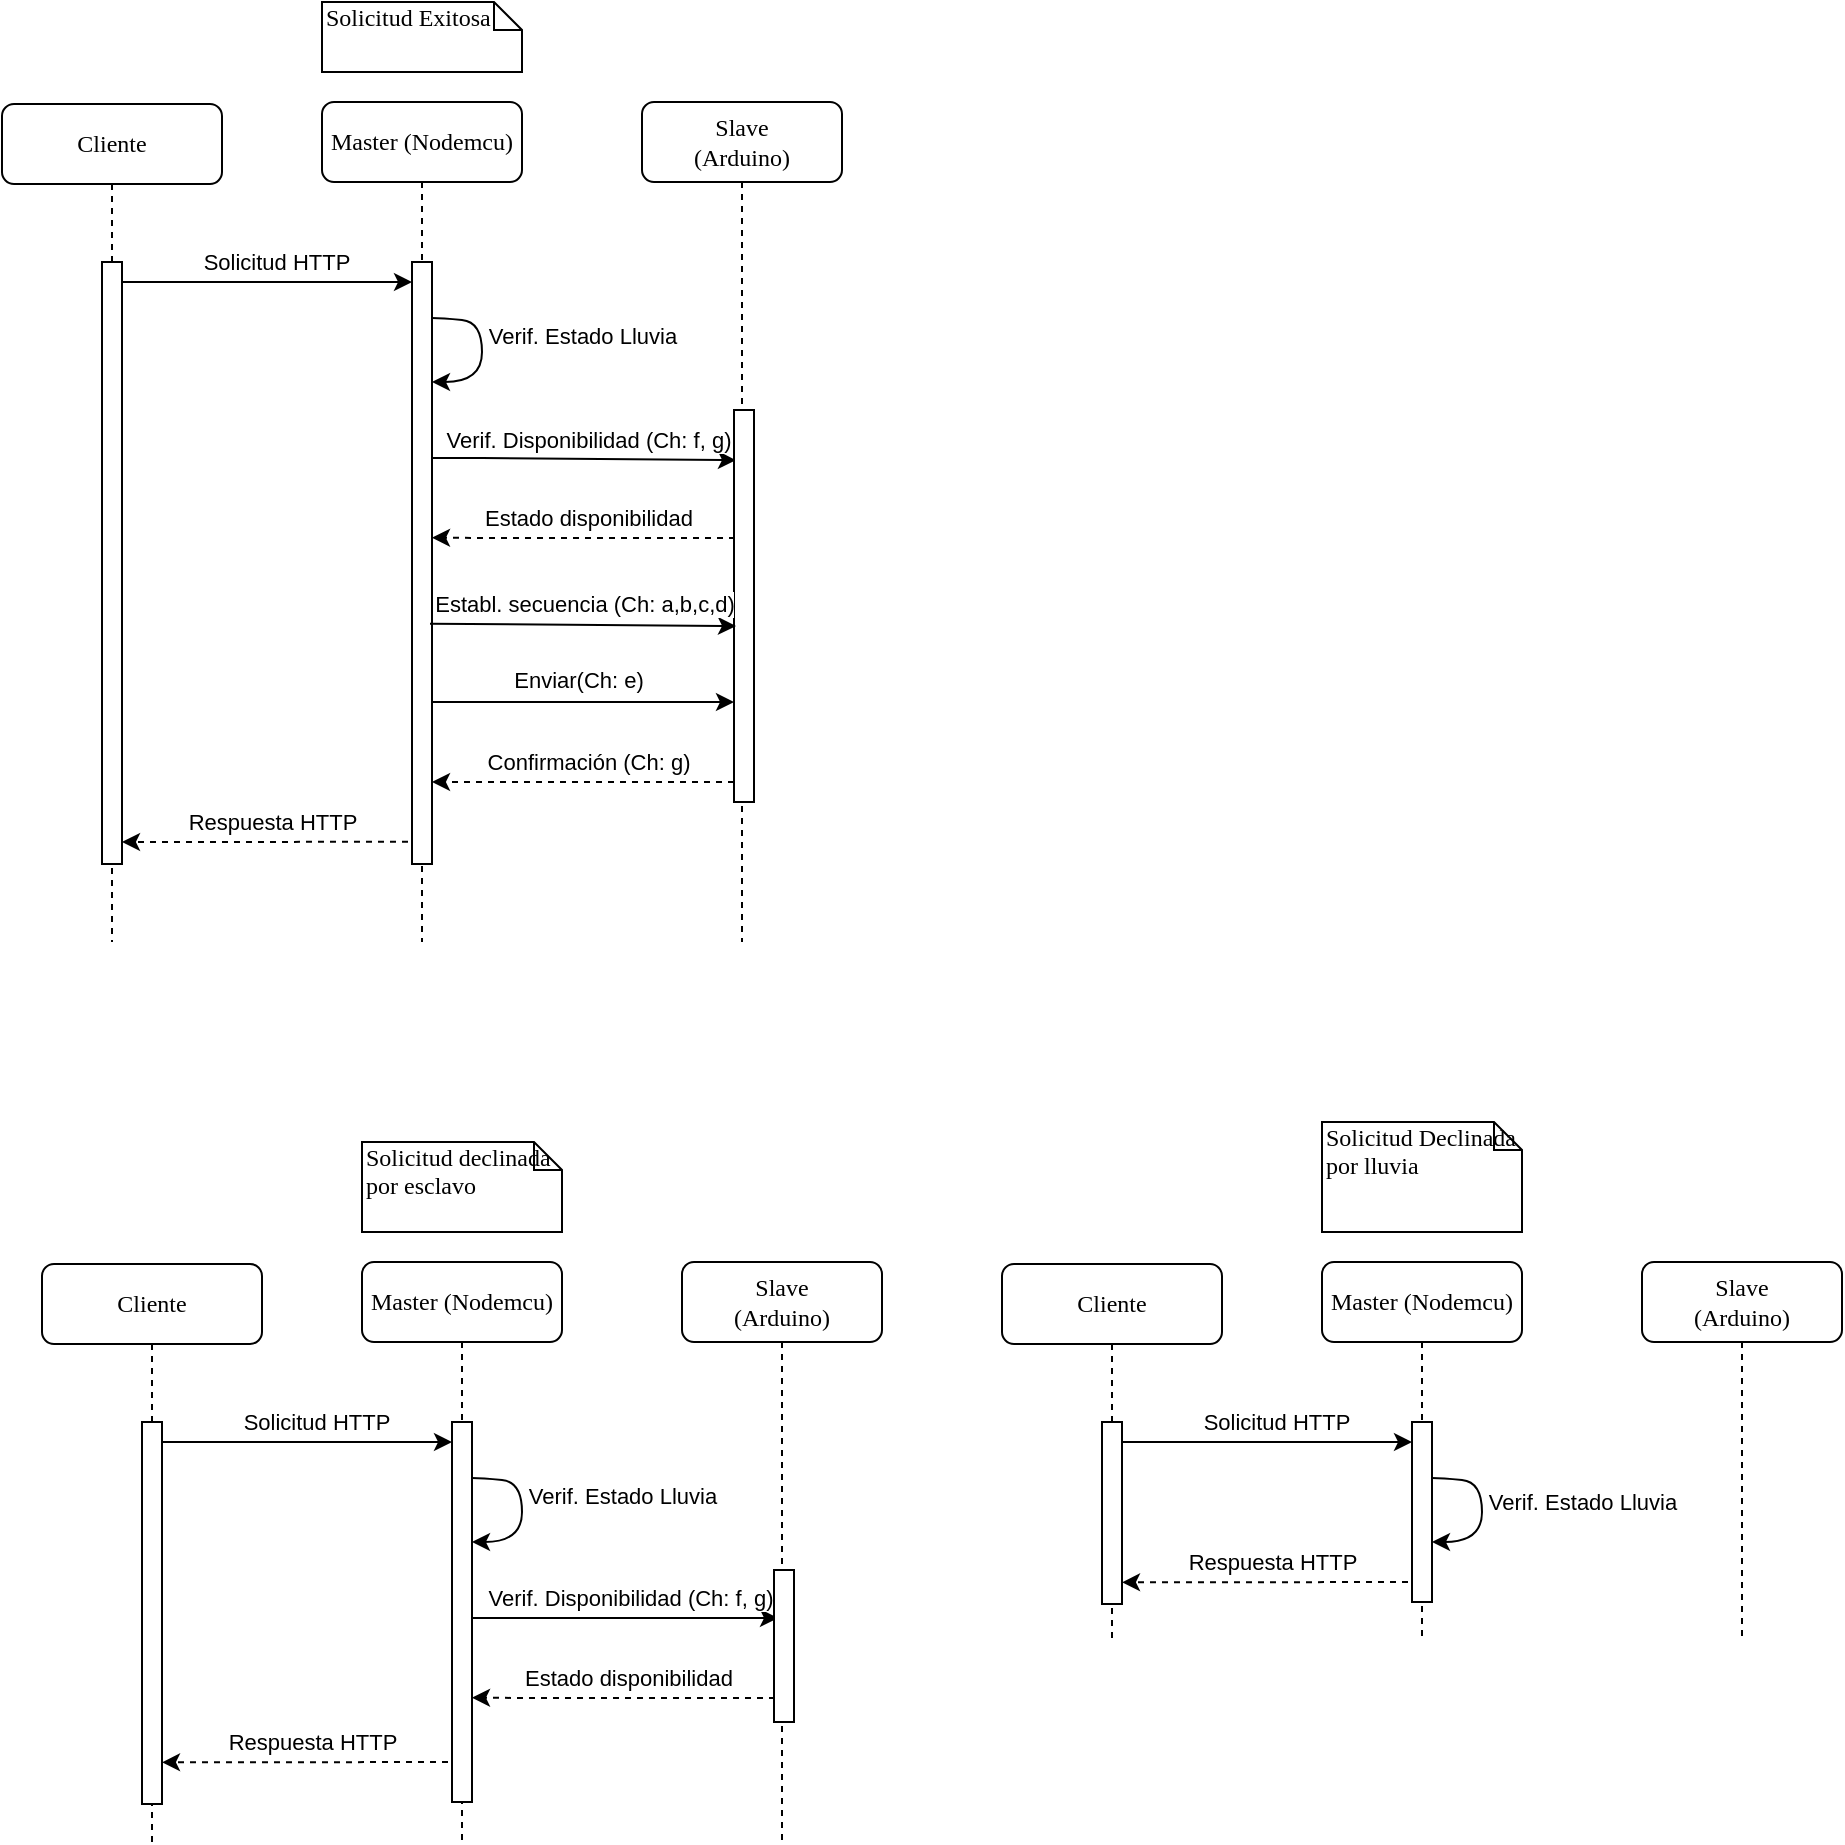 <mxfile version="16.0.2" type="device"><diagram name="Page-1" id="13e1069c-82ec-6db2-03f1-153e76fe0fe0"><mxGraphModel dx="1018" dy="690" grid="1" gridSize="10" guides="1" tooltips="1" connect="1" arrows="1" fold="1" page="1" pageScale="1" pageWidth="1100" pageHeight="850" background="none" math="0" shadow="0"><root><mxCell id="0"/><mxCell id="1" parent="0"/><mxCell id="7baba1c4bc27f4b0-2" value="Master (Nodemcu)" style="shape=umlLifeline;perimeter=lifelinePerimeter;whiteSpace=wrap;html=1;container=1;collapsible=0;recursiveResize=0;outlineConnect=0;rounded=1;shadow=0;comic=0;labelBackgroundColor=none;strokeWidth=1;fontFamily=Verdana;fontSize=12;align=center;" parent="1" vertex="1"><mxGeometry x="270" y="80" width="100" height="420" as="geometry"/></mxCell><mxCell id="7D1IYE_8gRgVr-x5LEe2-4" value="" style="endArrow=classic;html=1;rounded=0;entryX=0.1;entryY=0.128;entryDx=0;entryDy=0;entryPerimeter=0;" edge="1" parent="7baba1c4bc27f4b0-2" target="7D1IYE_8gRgVr-x5LEe2-24"><mxGeometry width="50" height="50" relative="1" as="geometry"><mxPoint x="50" y="178" as="sourcePoint"/><mxPoint x="200" y="178" as="targetPoint"/><Array as="points"><mxPoint x="80" y="178"/></Array></mxGeometry></mxCell><mxCell id="7D1IYE_8gRgVr-x5LEe2-5" value="Verif. Disponibilidad (Ch: f, g)" style="edgeLabel;html=1;align=center;verticalAlign=middle;resizable=0;points=[];" vertex="1" connectable="0" parent="7D1IYE_8gRgVr-x5LEe2-4"><mxGeometry x="0.057" y="3" relative="1" as="geometry"><mxPoint y="-7" as="offset"/></mxGeometry></mxCell><mxCell id="7D1IYE_8gRgVr-x5LEe2-17" value="" style="endArrow=classic;html=1;rounded=0;" edge="1" parent="7baba1c4bc27f4b0-2" target="7D1IYE_8gRgVr-x5LEe2-24"><mxGeometry width="50" height="50" relative="1" as="geometry"><mxPoint x="50" y="300" as="sourcePoint"/><mxPoint x="200" y="300" as="targetPoint"/></mxGeometry></mxCell><mxCell id="7D1IYE_8gRgVr-x5LEe2-18" value="Enviar(Ch: e)" style="edgeLabel;html=1;align=center;verticalAlign=middle;resizable=0;points=[];" vertex="1" connectable="0" parent="7D1IYE_8gRgVr-x5LEe2-17"><mxGeometry x="0.219" relative="1" as="geometry"><mxPoint x="-17" y="-11" as="offset"/></mxGeometry></mxCell><mxCell id="7D1IYE_8gRgVr-x5LEe2-23" value="" style="html=1;points=[];perimeter=orthogonalPerimeter;" vertex="1" parent="7baba1c4bc27f4b0-2"><mxGeometry x="45" y="80" width="10" height="301" as="geometry"/></mxCell><mxCell id="7D1IYE_8gRgVr-x5LEe2-11" value="" style="curved=1;endArrow=classic;html=1;rounded=0;" edge="1" parent="7baba1c4bc27f4b0-2" source="7D1IYE_8gRgVr-x5LEe2-23" target="7D1IYE_8gRgVr-x5LEe2-23"><mxGeometry width="50" height="50" relative="1" as="geometry"><mxPoint x="70" y="100" as="sourcePoint"/><mxPoint x="60" y="150" as="targetPoint"/><Array as="points"><mxPoint x="60" y="108"/><mxPoint x="80" y="110"/><mxPoint x="80" y="140"/></Array></mxGeometry></mxCell><mxCell id="7D1IYE_8gRgVr-x5LEe2-12" value="Verif. Estado Lluvia" style="edgeLabel;html=1;align=center;verticalAlign=middle;resizable=0;points=[];" vertex="1" connectable="0" parent="7D1IYE_8gRgVr-x5LEe2-11"><mxGeometry x="-0.197" y="-4" relative="1" as="geometry"><mxPoint x="54" as="offset"/></mxGeometry></mxCell><mxCell id="7baba1c4bc27f4b0-3" value="Slave&lt;br&gt;(Arduino)" style="shape=umlLifeline;perimeter=lifelinePerimeter;whiteSpace=wrap;html=1;container=1;collapsible=0;recursiveResize=0;outlineConnect=0;rounded=1;shadow=0;comic=0;labelBackgroundColor=none;strokeWidth=1;fontFamily=Verdana;fontSize=12;align=center;" parent="1" vertex="1"><mxGeometry x="430" y="80" width="100" height="420" as="geometry"/></mxCell><mxCell id="7D1IYE_8gRgVr-x5LEe2-24" value="" style="html=1;points=[];perimeter=orthogonalPerimeter;" vertex="1" parent="7baba1c4bc27f4b0-3"><mxGeometry x="46" y="154" width="10" height="196" as="geometry"/></mxCell><mxCell id="7baba1c4bc27f4b0-8" value="Cliente" style="shape=umlLifeline;perimeter=lifelinePerimeter;whiteSpace=wrap;html=1;container=1;collapsible=0;recursiveResize=0;outlineConnect=0;rounded=1;shadow=0;comic=0;labelBackgroundColor=none;strokeWidth=1;fontFamily=Verdana;fontSize=12;align=center;" parent="1" vertex="1"><mxGeometry x="110" y="81" width="110" height="419" as="geometry"/></mxCell><mxCell id="7D1IYE_8gRgVr-x5LEe2-1" value="" style="html=1;points=[];perimeter=orthogonalPerimeter;" vertex="1" parent="7baba1c4bc27f4b0-8"><mxGeometry x="50" y="79" width="10" height="301" as="geometry"/></mxCell><mxCell id="7baba1c4bc27f4b0-41" value="Solicitud Exitosa" style="shape=note;whiteSpace=wrap;html=1;size=14;verticalAlign=top;align=left;spacingTop=-6;rounded=0;shadow=0;comic=0;labelBackgroundColor=none;strokeWidth=1;fontFamily=Verdana;fontSize=12" parent="1" vertex="1"><mxGeometry x="270" y="30" width="100" height="35" as="geometry"/></mxCell><mxCell id="7D1IYE_8gRgVr-x5LEe2-2" value="" style="endArrow=classic;html=1;rounded=0;" edge="1" parent="1" source="7D1IYE_8gRgVr-x5LEe2-1" target="7D1IYE_8gRgVr-x5LEe2-23"><mxGeometry width="50" height="50" relative="1" as="geometry"><mxPoint x="510" y="350" as="sourcePoint"/><mxPoint x="310" y="170" as="targetPoint"/><Array as="points"><mxPoint x="270" y="170"/></Array></mxGeometry></mxCell><mxCell id="7D1IYE_8gRgVr-x5LEe2-3" value="Solicitud HTTP" style="edgeLabel;html=1;align=center;verticalAlign=middle;resizable=0;points=[];" vertex="1" connectable="0" parent="7D1IYE_8gRgVr-x5LEe2-2"><mxGeometry x="0.057" y="3" relative="1" as="geometry"><mxPoint y="-7" as="offset"/></mxGeometry></mxCell><mxCell id="7D1IYE_8gRgVr-x5LEe2-6" value="" style="endArrow=classic;html=1;rounded=0;dashed=1;entryX=1.3;entryY=0.458;entryDx=0;entryDy=0;entryPerimeter=0;" edge="1" parent="1"><mxGeometry width="50" height="50" relative="1" as="geometry"><mxPoint x="476.5" y="298" as="sourcePoint"/><mxPoint x="325" y="297.858" as="targetPoint"/><Array as="points"><mxPoint x="357" y="298"/></Array></mxGeometry></mxCell><mxCell id="7D1IYE_8gRgVr-x5LEe2-7" value="Estado disponibilidad" style="edgeLabel;html=1;align=center;verticalAlign=middle;resizable=0;points=[];" vertex="1" connectable="0" parent="7D1IYE_8gRgVr-x5LEe2-6"><mxGeometry x="0.169" y="4" relative="1" as="geometry"><mxPoint x="15" y="-14" as="offset"/></mxGeometry></mxCell><mxCell id="7D1IYE_8gRgVr-x5LEe2-15" value="" style="endArrow=classic;html=1;rounded=0;entryX=0.1;entryY=0.551;entryDx=0;entryDy=0;entryPerimeter=0;exitX=0.9;exitY=0.601;exitDx=0;exitDy=0;exitPerimeter=0;" edge="1" parent="1" source="7D1IYE_8gRgVr-x5LEe2-23" target="7D1IYE_8gRgVr-x5LEe2-24"><mxGeometry width="50" height="50" relative="1" as="geometry"><mxPoint x="330" y="342" as="sourcePoint"/><mxPoint x="470" y="341" as="targetPoint"/></mxGeometry></mxCell><mxCell id="7D1IYE_8gRgVr-x5LEe2-16" value="Establ. secuencia (Ch: a,b,c,d)" style="edgeLabel;html=1;align=center;verticalAlign=middle;resizable=0;points=[];" vertex="1" connectable="0" parent="7D1IYE_8gRgVr-x5LEe2-15"><mxGeometry x="0.219" relative="1" as="geometry"><mxPoint x="-17" y="-11" as="offset"/></mxGeometry></mxCell><mxCell id="7D1IYE_8gRgVr-x5LEe2-19" value="" style="endArrow=classic;html=1;rounded=0;dashed=1;" edge="1" parent="1" source="7D1IYE_8gRgVr-x5LEe2-24" target="7D1IYE_8gRgVr-x5LEe2-23"><mxGeometry width="50" height="50" relative="1" as="geometry"><mxPoint x="480" y="420" as="sourcePoint"/><mxPoint x="330" y="420" as="targetPoint"/><Array as="points"><mxPoint x="360.5" y="420"/></Array></mxGeometry></mxCell><mxCell id="7D1IYE_8gRgVr-x5LEe2-20" value="Confirmación (Ch: g)" style="edgeLabel;html=1;align=center;verticalAlign=middle;resizable=0;points=[];" vertex="1" connectable="0" parent="7D1IYE_8gRgVr-x5LEe2-19"><mxGeometry x="0.169" y="4" relative="1" as="geometry"><mxPoint x="15" y="-14" as="offset"/></mxGeometry></mxCell><mxCell id="7D1IYE_8gRgVr-x5LEe2-21" value="" style="endArrow=classic;html=1;rounded=0;dashed=1;exitX=-0.2;exitY=0.963;exitDx=0;exitDy=0;exitPerimeter=0;" edge="1" parent="1" source="7D1IYE_8gRgVr-x5LEe2-23"><mxGeometry width="50" height="50" relative="1" as="geometry"><mxPoint x="300" y="450" as="sourcePoint"/><mxPoint x="170" y="450" as="targetPoint"/><Array as="points"><mxPoint x="210.5" y="450"/></Array></mxGeometry></mxCell><mxCell id="7D1IYE_8gRgVr-x5LEe2-22" value="Respuesta HTTP" style="edgeLabel;html=1;align=center;verticalAlign=middle;resizable=0;points=[];" vertex="1" connectable="0" parent="7D1IYE_8gRgVr-x5LEe2-21"><mxGeometry x="0.169" y="4" relative="1" as="geometry"><mxPoint x="15" y="-14" as="offset"/></mxGeometry></mxCell><mxCell id="7D1IYE_8gRgVr-x5LEe2-26" value="Master (Nodemcu)" style="shape=umlLifeline;perimeter=lifelinePerimeter;whiteSpace=wrap;html=1;container=1;collapsible=0;recursiveResize=0;outlineConnect=0;rounded=1;shadow=0;comic=0;labelBackgroundColor=none;strokeWidth=1;fontFamily=Verdana;fontSize=12;align=center;" vertex="1" parent="1"><mxGeometry x="770" y="660" width="100" height="190" as="geometry"/></mxCell><mxCell id="7D1IYE_8gRgVr-x5LEe2-31" value="" style="html=1;points=[];perimeter=orthogonalPerimeter;" vertex="1" parent="7D1IYE_8gRgVr-x5LEe2-26"><mxGeometry x="45" y="80" width="10" height="90" as="geometry"/></mxCell><mxCell id="7D1IYE_8gRgVr-x5LEe2-32" value="" style="curved=1;endArrow=classic;html=1;rounded=0;" edge="1" parent="7D1IYE_8gRgVr-x5LEe2-26" source="7D1IYE_8gRgVr-x5LEe2-31" target="7D1IYE_8gRgVr-x5LEe2-31"><mxGeometry width="50" height="50" relative="1" as="geometry"><mxPoint x="70" y="100" as="sourcePoint"/><mxPoint x="60" y="150" as="targetPoint"/><Array as="points"><mxPoint x="60" y="108"/><mxPoint x="80" y="110"/><mxPoint x="80" y="140"/></Array></mxGeometry></mxCell><mxCell id="7D1IYE_8gRgVr-x5LEe2-50" value="Verif. Estado Lluvia" style="edgeLabel;html=1;align=center;verticalAlign=middle;resizable=0;points=[];" vertex="1" connectable="0" parent="7D1IYE_8gRgVr-x5LEe2-32"><mxGeometry x="0.076" y="-1" relative="1" as="geometry"><mxPoint x="51" y="-8" as="offset"/></mxGeometry></mxCell><mxCell id="7D1IYE_8gRgVr-x5LEe2-34" value="Slave&lt;br&gt;(Arduino)" style="shape=umlLifeline;perimeter=lifelinePerimeter;whiteSpace=wrap;html=1;container=1;collapsible=0;recursiveResize=0;outlineConnect=0;rounded=1;shadow=0;comic=0;labelBackgroundColor=none;strokeWidth=1;fontFamily=Verdana;fontSize=12;align=center;" vertex="1" parent="1"><mxGeometry x="930" y="660" width="100" height="190" as="geometry"/></mxCell><mxCell id="7D1IYE_8gRgVr-x5LEe2-36" value="Cliente" style="shape=umlLifeline;perimeter=lifelinePerimeter;whiteSpace=wrap;html=1;container=1;collapsible=0;recursiveResize=0;outlineConnect=0;rounded=1;shadow=0;comic=0;labelBackgroundColor=none;strokeWidth=1;fontFamily=Verdana;fontSize=12;align=center;" vertex="1" parent="1"><mxGeometry x="610" y="661" width="110" height="189" as="geometry"/></mxCell><mxCell id="7D1IYE_8gRgVr-x5LEe2-37" value="" style="html=1;points=[];perimeter=orthogonalPerimeter;" vertex="1" parent="7D1IYE_8gRgVr-x5LEe2-36"><mxGeometry x="50" y="79" width="10" height="91" as="geometry"/></mxCell><mxCell id="7D1IYE_8gRgVr-x5LEe2-38" value="Solicitud Declinada por lluvia" style="shape=note;whiteSpace=wrap;html=1;size=14;verticalAlign=top;align=left;spacingTop=-6;rounded=0;shadow=0;comic=0;labelBackgroundColor=none;strokeWidth=1;fontFamily=Verdana;fontSize=12" vertex="1" parent="1"><mxGeometry x="770" y="590" width="100" height="55" as="geometry"/></mxCell><mxCell id="7D1IYE_8gRgVr-x5LEe2-39" value="" style="endArrow=classic;html=1;rounded=0;" edge="1" parent="1" source="7D1IYE_8gRgVr-x5LEe2-37" target="7D1IYE_8gRgVr-x5LEe2-31"><mxGeometry width="50" height="50" relative="1" as="geometry"><mxPoint x="1010" y="930" as="sourcePoint"/><mxPoint x="810" y="750" as="targetPoint"/><Array as="points"><mxPoint x="770" y="750"/></Array></mxGeometry></mxCell><mxCell id="7D1IYE_8gRgVr-x5LEe2-40" value="Solicitud HTTP" style="edgeLabel;html=1;align=center;verticalAlign=middle;resizable=0;points=[];" vertex="1" connectable="0" parent="7D1IYE_8gRgVr-x5LEe2-39"><mxGeometry x="0.057" y="3" relative="1" as="geometry"><mxPoint y="-7" as="offset"/></mxGeometry></mxCell><mxCell id="7D1IYE_8gRgVr-x5LEe2-47" value="" style="endArrow=classic;html=1;rounded=0;dashed=1;exitX=-0.2;exitY=0.963;exitDx=0;exitDy=0;exitPerimeter=0;" edge="1" parent="1"><mxGeometry width="50" height="50" relative="1" as="geometry"><mxPoint x="813" y="820.003" as="sourcePoint"/><mxPoint x="670" y="820.14" as="targetPoint"/><Array as="points"><mxPoint x="710.5" y="820.14"/></Array></mxGeometry></mxCell><mxCell id="7D1IYE_8gRgVr-x5LEe2-48" value="Respuesta HTTP" style="edgeLabel;html=1;align=center;verticalAlign=middle;resizable=0;points=[];" vertex="1" connectable="0" parent="7D1IYE_8gRgVr-x5LEe2-47"><mxGeometry x="0.169" y="4" relative="1" as="geometry"><mxPoint x="15" y="-14" as="offset"/></mxGeometry></mxCell><mxCell id="7D1IYE_8gRgVr-x5LEe2-51" value="Master (Nodemcu)" style="shape=umlLifeline;perimeter=lifelinePerimeter;whiteSpace=wrap;html=1;container=1;collapsible=0;recursiveResize=0;outlineConnect=0;rounded=1;shadow=0;comic=0;labelBackgroundColor=none;strokeWidth=1;fontFamily=Verdana;fontSize=12;align=center;" vertex="1" parent="1"><mxGeometry x="290" y="660" width="100" height="290" as="geometry"/></mxCell><mxCell id="7D1IYE_8gRgVr-x5LEe2-52" value="" style="endArrow=classic;html=1;rounded=0;entryX=0.2;entryY=0.316;entryDx=0;entryDy=0;entryPerimeter=0;" edge="1" parent="7D1IYE_8gRgVr-x5LEe2-51" target="7D1IYE_8gRgVr-x5LEe2-60"><mxGeometry width="50" height="50" relative="1" as="geometry"><mxPoint x="50" y="178" as="sourcePoint"/><mxPoint x="200" y="178" as="targetPoint"/><Array as="points"><mxPoint x="80" y="178"/></Array></mxGeometry></mxCell><mxCell id="7D1IYE_8gRgVr-x5LEe2-53" value="Verif. Disponibilidad (Ch: f, g)" style="edgeLabel;html=1;align=center;verticalAlign=middle;resizable=0;points=[];" vertex="1" connectable="0" parent="7D1IYE_8gRgVr-x5LEe2-52"><mxGeometry x="0.057" y="3" relative="1" as="geometry"><mxPoint y="-7" as="offset"/></mxGeometry></mxCell><mxCell id="7D1IYE_8gRgVr-x5LEe2-56" value="" style="html=1;points=[];perimeter=orthogonalPerimeter;" vertex="1" parent="7D1IYE_8gRgVr-x5LEe2-51"><mxGeometry x="45" y="80" width="10" height="190" as="geometry"/></mxCell><mxCell id="7D1IYE_8gRgVr-x5LEe2-57" value="" style="curved=1;endArrow=classic;html=1;rounded=0;" edge="1" parent="7D1IYE_8gRgVr-x5LEe2-51" source="7D1IYE_8gRgVr-x5LEe2-56" target="7D1IYE_8gRgVr-x5LEe2-56"><mxGeometry width="50" height="50" relative="1" as="geometry"><mxPoint x="70" y="100" as="sourcePoint"/><mxPoint x="60" y="150" as="targetPoint"/><Array as="points"><mxPoint x="60" y="108"/><mxPoint x="80" y="110"/><mxPoint x="80" y="140"/></Array></mxGeometry></mxCell><mxCell id="7D1IYE_8gRgVr-x5LEe2-58" value="Verif. Estado Lluvia" style="edgeLabel;html=1;align=center;verticalAlign=middle;resizable=0;points=[];" vertex="1" connectable="0" parent="7D1IYE_8gRgVr-x5LEe2-57"><mxGeometry x="-0.197" y="-4" relative="1" as="geometry"><mxPoint x="54" as="offset"/></mxGeometry></mxCell><mxCell id="7D1IYE_8gRgVr-x5LEe2-59" value="Slave&lt;br&gt;(Arduino)" style="shape=umlLifeline;perimeter=lifelinePerimeter;whiteSpace=wrap;html=1;container=1;collapsible=0;recursiveResize=0;outlineConnect=0;rounded=1;shadow=0;comic=0;labelBackgroundColor=none;strokeWidth=1;fontFamily=Verdana;fontSize=12;align=center;" vertex="1" parent="1"><mxGeometry x="450" y="660" width="100" height="290" as="geometry"/></mxCell><mxCell id="7D1IYE_8gRgVr-x5LEe2-60" value="" style="html=1;points=[];perimeter=orthogonalPerimeter;" vertex="1" parent="7D1IYE_8gRgVr-x5LEe2-59"><mxGeometry x="46" y="154" width="10" height="76" as="geometry"/></mxCell><mxCell id="7D1IYE_8gRgVr-x5LEe2-61" value="Cliente" style="shape=umlLifeline;perimeter=lifelinePerimeter;whiteSpace=wrap;html=1;container=1;collapsible=0;recursiveResize=0;outlineConnect=0;rounded=1;shadow=0;comic=0;labelBackgroundColor=none;strokeWidth=1;fontFamily=Verdana;fontSize=12;align=center;" vertex="1" parent="1"><mxGeometry x="130" y="661" width="110" height="289" as="geometry"/></mxCell><mxCell id="7D1IYE_8gRgVr-x5LEe2-62" value="" style="html=1;points=[];perimeter=orthogonalPerimeter;" vertex="1" parent="7D1IYE_8gRgVr-x5LEe2-61"><mxGeometry x="50" y="79" width="10" height="191" as="geometry"/></mxCell><mxCell id="7D1IYE_8gRgVr-x5LEe2-63" value="Solicitud declinada por esclavo" style="shape=note;whiteSpace=wrap;html=1;size=14;verticalAlign=top;align=left;spacingTop=-6;rounded=0;shadow=0;comic=0;labelBackgroundColor=none;strokeWidth=1;fontFamily=Verdana;fontSize=12" vertex="1" parent="1"><mxGeometry x="290" y="600" width="100" height="45" as="geometry"/></mxCell><mxCell id="7D1IYE_8gRgVr-x5LEe2-64" value="" style="endArrow=classic;html=1;rounded=0;" edge="1" parent="1" source="7D1IYE_8gRgVr-x5LEe2-62" target="7D1IYE_8gRgVr-x5LEe2-56"><mxGeometry width="50" height="50" relative="1" as="geometry"><mxPoint x="530" y="930" as="sourcePoint"/><mxPoint x="330" y="750" as="targetPoint"/><Array as="points"><mxPoint x="290" y="750"/></Array></mxGeometry></mxCell><mxCell id="7D1IYE_8gRgVr-x5LEe2-65" value="Solicitud HTTP" style="edgeLabel;html=1;align=center;verticalAlign=middle;resizable=0;points=[];" vertex="1" connectable="0" parent="7D1IYE_8gRgVr-x5LEe2-64"><mxGeometry x="0.057" y="3" relative="1" as="geometry"><mxPoint y="-7" as="offset"/></mxGeometry></mxCell><mxCell id="7D1IYE_8gRgVr-x5LEe2-66" value="" style="endArrow=classic;html=1;rounded=0;dashed=1;entryX=1.3;entryY=0.458;entryDx=0;entryDy=0;entryPerimeter=0;" edge="1" parent="1"><mxGeometry width="50" height="50" relative="1" as="geometry"><mxPoint x="496.5" y="878" as="sourcePoint"/><mxPoint x="345" y="877.858" as="targetPoint"/><Array as="points"><mxPoint x="377" y="878"/></Array></mxGeometry></mxCell><mxCell id="7D1IYE_8gRgVr-x5LEe2-67" value="Estado disponibilidad" style="edgeLabel;html=1;align=center;verticalAlign=middle;resizable=0;points=[];" vertex="1" connectable="0" parent="7D1IYE_8gRgVr-x5LEe2-66"><mxGeometry x="0.169" y="4" relative="1" as="geometry"><mxPoint x="15" y="-14" as="offset"/></mxGeometry></mxCell><mxCell id="7D1IYE_8gRgVr-x5LEe2-72" value="" style="endArrow=classic;html=1;rounded=0;dashed=1;exitX=-0.2;exitY=0.963;exitDx=0;exitDy=0;exitPerimeter=0;" edge="1" parent="1"><mxGeometry width="50" height="50" relative="1" as="geometry"><mxPoint x="333" y="910.003" as="sourcePoint"/><mxPoint x="190" y="910.14" as="targetPoint"/><Array as="points"><mxPoint x="230.5" y="910.14"/></Array></mxGeometry></mxCell><mxCell id="7D1IYE_8gRgVr-x5LEe2-73" value="Respuesta HTTP" style="edgeLabel;html=1;align=center;verticalAlign=middle;resizable=0;points=[];" vertex="1" connectable="0" parent="7D1IYE_8gRgVr-x5LEe2-72"><mxGeometry x="0.169" y="4" relative="1" as="geometry"><mxPoint x="15" y="-14" as="offset"/></mxGeometry></mxCell></root></mxGraphModel></diagram></mxfile>